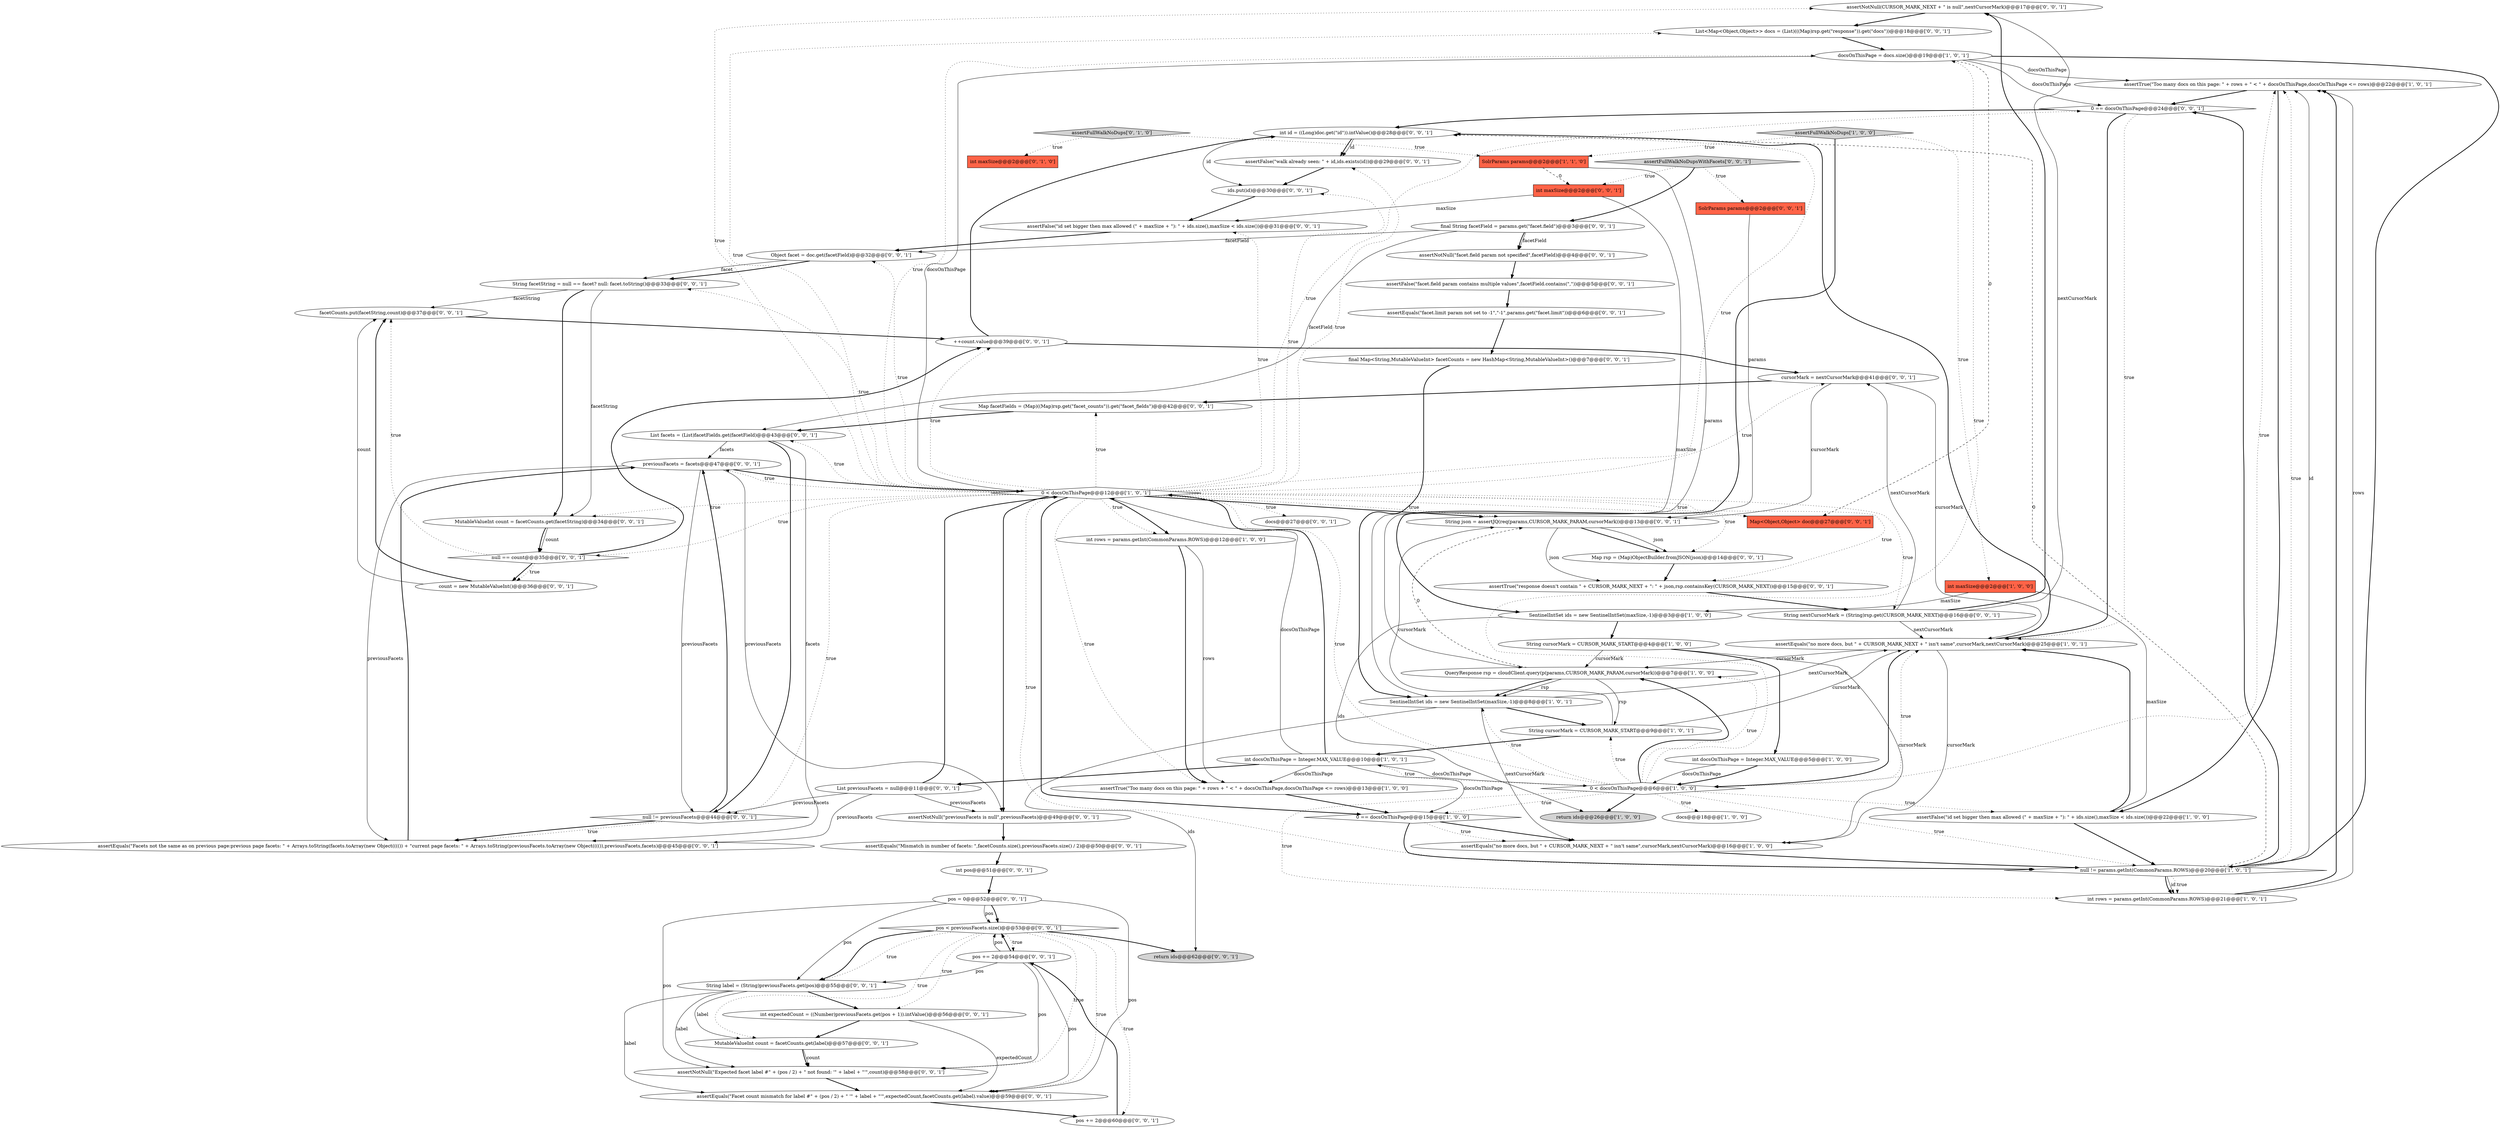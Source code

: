 digraph {
49 [style = filled, label = "assertNotNull(CURSOR_MARK_NEXT + \" is null\",nextCursorMark)@@@17@@@['0', '0', '1']", fillcolor = white, shape = ellipse image = "AAA0AAABBB3BBB"];
5 [style = filled, label = "assertTrue(\"Too many docs on this page: \" + rows + \" < \" + docsOnThisPage,docsOnThisPage <= rows)@@@22@@@['1', '0', '1']", fillcolor = white, shape = ellipse image = "AAA0AAABBB1BBB"];
17 [style = filled, label = "0 < docsOnThisPage@@@12@@@['1', '0', '1']", fillcolor = white, shape = diamond image = "AAA0AAABBB1BBB"];
51 [style = filled, label = "assertFalse(\"walk already seen: \" + id,ids.exists(id))@@@29@@@['0', '0', '1']", fillcolor = white, shape = ellipse image = "AAA0AAABBB3BBB"];
53 [style = filled, label = "int id = ((Long)doc.get(\"id\")).intValue()@@@28@@@['0', '0', '1']", fillcolor = white, shape = ellipse image = "AAA0AAABBB3BBB"];
62 [style = filled, label = "assertFalse(\"facet.field param contains multiple values\",facetField.contains(\",\"))@@@5@@@['0', '0', '1']", fillcolor = white, shape = ellipse image = "AAA0AAABBB3BBB"];
16 [style = filled, label = "int docsOnThisPage = Integer.MAX_VALUE@@@5@@@['1', '0', '0']", fillcolor = white, shape = ellipse image = "AAA0AAABBB1BBB"];
60 [style = filled, label = "return ids@@@62@@@['0', '0', '1']", fillcolor = lightgray, shape = ellipse image = "AAA0AAABBB3BBB"];
36 [style = filled, label = "count = new MutableValueInt()@@@36@@@['0', '0', '1']", fillcolor = white, shape = ellipse image = "AAA0AAABBB3BBB"];
69 [style = filled, label = "Map facetFields = (Map)((Map)rsp.get(\"facet_counts\")).get(\"facet_fields\")@@@42@@@['0', '0', '1']", fillcolor = white, shape = ellipse image = "AAA0AAABBB3BBB"];
18 [style = filled, label = "null != params.getInt(CommonParams.ROWS)@@@20@@@['1', '0', '1']", fillcolor = white, shape = diamond image = "AAA0AAABBB1BBB"];
71 [style = filled, label = "Map<Object,Object> doc@@@27@@@['0', '0', '1']", fillcolor = tomato, shape = box image = "AAA0AAABBB3BBB"];
58 [style = filled, label = "pos += 2@@@54@@@['0', '0', '1']", fillcolor = white, shape = ellipse image = "AAA0AAABBB3BBB"];
0 [style = filled, label = "SentinelIntSet ids = new SentinelIntSet(maxSize,-1)@@@8@@@['1', '0', '1']", fillcolor = white, shape = ellipse image = "AAA0AAABBB1BBB"];
10 [style = filled, label = "int docsOnThisPage = Integer.MAX_VALUE@@@10@@@['1', '0', '1']", fillcolor = white, shape = ellipse image = "AAA0AAABBB1BBB"];
14 [style = filled, label = "SolrParams params@@@2@@@['1', '1', '0']", fillcolor = tomato, shape = box image = "AAA0AAABBB1BBB"];
12 [style = filled, label = "String cursorMark = CURSOR_MARK_START@@@4@@@['1', '0', '0']", fillcolor = white, shape = ellipse image = "AAA0AAABBB1BBB"];
44 [style = filled, label = "MutableValueInt count = facetCounts.get(label)@@@57@@@['0', '0', '1']", fillcolor = white, shape = ellipse image = "AAA0AAABBB3BBB"];
37 [style = filled, label = "String json = assertJQ(req(params,CURSOR_MARK_PARAM,cursorMark))@@@13@@@['0', '0', '1']", fillcolor = white, shape = ellipse image = "AAA0AAABBB3BBB"];
65 [style = filled, label = "assertEquals(\"facet.limit param not set to -1\",\"-1\",params.get(\"facet.limit\"))@@@6@@@['0', '0', '1']", fillcolor = white, shape = ellipse image = "AAA0AAABBB3BBB"];
63 [style = filled, label = "0 == docsOnThisPage@@@24@@@['0', '0', '1']", fillcolor = white, shape = diamond image = "AAA0AAABBB3BBB"];
1 [style = filled, label = "0 < docsOnThisPage@@@6@@@['1', '0', '0']", fillcolor = white, shape = diamond image = "AAA0AAABBB1BBB"];
21 [style = filled, label = "assertEquals(\"no more docs, but \" + CURSOR_MARK_NEXT + \" isn't same\",cursorMark,nextCursorMark)@@@16@@@['1', '0', '0']", fillcolor = white, shape = ellipse image = "AAA0AAABBB1BBB"];
11 [style = filled, label = "return ids@@@26@@@['1', '0', '0']", fillcolor = lightgray, shape = ellipse image = "AAA0AAABBB1BBB"];
27 [style = filled, label = "SolrParams params@@@2@@@['0', '0', '1']", fillcolor = tomato, shape = box image = "AAA0AAABBB3BBB"];
2 [style = filled, label = "String cursorMark = CURSOR_MARK_START@@@9@@@['1', '0', '1']", fillcolor = white, shape = ellipse image = "AAA0AAABBB1BBB"];
31 [style = filled, label = "int maxSize@@@2@@@['0', '0', '1']", fillcolor = tomato, shape = box image = "AAA0AAABBB3BBB"];
34 [style = filled, label = "++count.value@@@39@@@['0', '0', '1']", fillcolor = white, shape = ellipse image = "AAA0AAABBB3BBB"];
52 [style = filled, label = "assertNotNull(\"facet.field param not specified\",facetField)@@@4@@@['0', '0', '1']", fillcolor = white, shape = ellipse image = "AAA0AAABBB3BBB"];
3 [style = filled, label = "assertFullWalkNoDups['1', '0', '0']", fillcolor = lightgray, shape = diamond image = "AAA0AAABBB1BBB"];
61 [style = filled, label = "assertEquals(\"Mismatch in number of facets: \",facetCounts.size(),previousFacets.size() / 2)@@@50@@@['0', '0', '1']", fillcolor = white, shape = ellipse image = "AAA0AAABBB3BBB"];
64 [style = filled, label = "pos < previousFacets.size()@@@53@@@['0', '0', '1']", fillcolor = white, shape = diamond image = "AAA0AAABBB3BBB"];
32 [style = filled, label = "List<Map<Object,Object>> docs = (List)(((Map)rsp.get(\"response\")).get(\"docs\"))@@@18@@@['0', '0', '1']", fillcolor = white, shape = ellipse image = "AAA0AAABBB3BBB"];
23 [style = filled, label = "docsOnThisPage = docs.size()@@@19@@@['1', '0', '1']", fillcolor = white, shape = ellipse image = "AAA0AAABBB1BBB"];
7 [style = filled, label = "assertFalse(\"id set bigger then max allowed (\" + maxSize + \"): \" + ids.size(),maxSize < ids.size())@@@22@@@['1', '0', '0']", fillcolor = white, shape = ellipse image = "AAA0AAABBB1BBB"];
24 [style = filled, label = "int maxSize@@@2@@@['0', '1', '0']", fillcolor = tomato, shape = box image = "AAA0AAABBB2BBB"];
41 [style = filled, label = "List previousFacets = null@@@11@@@['0', '0', '1']", fillcolor = white, shape = ellipse image = "AAA0AAABBB3BBB"];
68 [style = filled, label = "cursorMark = nextCursorMark@@@41@@@['0', '0', '1']", fillcolor = white, shape = ellipse image = "AAA0AAABBB3BBB"];
8 [style = filled, label = "docs@@@18@@@['1', '0', '0']", fillcolor = white, shape = ellipse image = "AAA0AAABBB1BBB"];
29 [style = filled, label = "Object facet = doc.get(facetField)@@@32@@@['0', '0', '1']", fillcolor = white, shape = ellipse image = "AAA0AAABBB3BBB"];
35 [style = filled, label = "assertTrue(\"response doesn't contain \" + CURSOR_MARK_NEXT + \": \" + json,rsp.containsKey(CURSOR_MARK_NEXT))@@@15@@@['0', '0', '1']", fillcolor = white, shape = ellipse image = "AAA0AAABBB3BBB"];
55 [style = filled, label = "facetCounts.put(facetString,count)@@@37@@@['0', '0', '1']", fillcolor = white, shape = ellipse image = "AAA0AAABBB3BBB"];
70 [style = filled, label = "docs@@@27@@@['0', '0', '1']", fillcolor = white, shape = ellipse image = "AAA0AAABBB3BBB"];
25 [style = filled, label = "assertFullWalkNoDups['0', '1', '0']", fillcolor = lightgray, shape = diamond image = "AAA0AAABBB2BBB"];
15 [style = filled, label = "QueryResponse rsp = cloudClient.query(p(params,CURSOR_MARK_PARAM,cursorMark))@@@7@@@['1', '0', '0']", fillcolor = white, shape = ellipse image = "AAA0AAABBB1BBB"];
30 [style = filled, label = "previousFacets = facets@@@47@@@['0', '0', '1']", fillcolor = white, shape = ellipse image = "AAA0AAABBB3BBB"];
73 [style = filled, label = "assertFalse(\"id set bigger then max allowed (\" + maxSize + \"): \" + ids.size(),maxSize < ids.size())@@@31@@@['0', '0', '1']", fillcolor = white, shape = ellipse image = "AAA0AAABBB3BBB"];
26 [style = filled, label = "List facets = (List)facetFields.get(facetField)@@@43@@@['0', '0', '1']", fillcolor = white, shape = ellipse image = "AAA0AAABBB3BBB"];
67 [style = filled, label = "Map rsp = (Map)ObjectBuilder.fromJSON(json)@@@14@@@['0', '0', '1']", fillcolor = white, shape = ellipse image = "AAA0AAABBB3BBB"];
59 [style = filled, label = "assertEquals(\"Facet count mismatch for label #\" + (pos / 2) + \" '\" + label + \"'\",expectedCount,facetCounts.get(label).value)@@@59@@@['0', '0', '1']", fillcolor = white, shape = ellipse image = "AAA0AAABBB3BBB"];
47 [style = filled, label = "String nextCursorMark = (String)rsp.get(CURSOR_MARK_NEXT)@@@16@@@['0', '0', '1']", fillcolor = white, shape = ellipse image = "AAA0AAABBB3BBB"];
28 [style = filled, label = "final String facetField = params.get(\"facet.field\")@@@3@@@['0', '0', '1']", fillcolor = white, shape = ellipse image = "AAA0AAABBB3BBB"];
46 [style = filled, label = "int expectedCount = ((Number)previousFacets.get(pos + 1)).intValue()@@@56@@@['0', '0', '1']", fillcolor = white, shape = ellipse image = "AAA0AAABBB3BBB"];
54 [style = filled, label = "null == count@@@35@@@['0', '0', '1']", fillcolor = white, shape = diamond image = "AAA0AAABBB3BBB"];
20 [style = filled, label = "SentinelIntSet ids = new SentinelIntSet(maxSize,-1)@@@3@@@['1', '0', '0']", fillcolor = white, shape = ellipse image = "AAA0AAABBB1BBB"];
66 [style = filled, label = "assertNotNull(\"Expected facet label #\" + (pos / 2) + \" not found: '\" + label + \"'\",count)@@@58@@@['0', '0', '1']", fillcolor = white, shape = ellipse image = "AAA0AAABBB3BBB"];
42 [style = filled, label = "ids.put(id)@@@30@@@['0', '0', '1']", fillcolor = white, shape = ellipse image = "AAA0AAABBB3BBB"];
13 [style = filled, label = "int rows = params.getInt(CommonParams.ROWS)@@@12@@@['1', '0', '0']", fillcolor = white, shape = ellipse image = "AAA0AAABBB1BBB"];
45 [style = filled, label = "assertFullWalkNoDupsWithFacets['0', '0', '1']", fillcolor = lightgray, shape = diamond image = "AAA0AAABBB3BBB"];
72 [style = filled, label = "assertEquals(\"Facets not the same as on previous page:previous page facets: \" + Arrays.toString(facets.toArray(new Object(((()) + \"current page facets: \" + Arrays.toString(previousFacets.toArray(new Object(((()),previousFacets,facets)@@@45@@@['0', '0', '1']", fillcolor = white, shape = ellipse image = "AAA0AAABBB3BBB"];
56 [style = filled, label = "MutableValueInt count = facetCounts.get(facetString)@@@34@@@['0', '0', '1']", fillcolor = white, shape = ellipse image = "AAA0AAABBB3BBB"];
50 [style = filled, label = "pos += 2@@@60@@@['0', '0', '1']", fillcolor = white, shape = ellipse image = "AAA0AAABBB3BBB"];
19 [style = filled, label = "assertEquals(\"no more docs, but \" + CURSOR_MARK_NEXT + \" isn't same\",cursorMark,nextCursorMark)@@@25@@@['1', '0', '1']", fillcolor = white, shape = ellipse image = "AAA0AAABBB1BBB"];
43 [style = filled, label = "String label = (String)previousFacets.get(pos)@@@55@@@['0', '0', '1']", fillcolor = white, shape = ellipse image = "AAA0AAABBB3BBB"];
57 [style = filled, label = "int pos@@@51@@@['0', '0', '1']", fillcolor = white, shape = ellipse image = "AAA0AAABBB3BBB"];
39 [style = filled, label = "String facetString = null == facet? null: facet.toString()@@@33@@@['0', '0', '1']", fillcolor = white, shape = ellipse image = "AAA0AAABBB3BBB"];
33 [style = filled, label = "null != previousFacets@@@44@@@['0', '0', '1']", fillcolor = white, shape = diamond image = "AAA0AAABBB3BBB"];
48 [style = filled, label = "final Map<String,MutableValueInt> facetCounts = new HashMap<String,MutableValueInt>()@@@7@@@['0', '0', '1']", fillcolor = white, shape = ellipse image = "AAA0AAABBB3BBB"];
4 [style = filled, label = "0 == docsOnThisPage@@@15@@@['1', '0', '0']", fillcolor = white, shape = diamond image = "AAA0AAABBB1BBB"];
9 [style = filled, label = "int rows = params.getInt(CommonParams.ROWS)@@@21@@@['1', '0', '1']", fillcolor = white, shape = ellipse image = "AAA0AAABBB1BBB"];
22 [style = filled, label = "assertTrue(\"Too many docs on this page: \" + rows + \" < \" + docsOnThisPage,docsOnThisPage <= rows)@@@13@@@['1', '0', '0']", fillcolor = white, shape = ellipse image = "AAA0AAABBB1BBB"];
40 [style = filled, label = "assertNotNull(\"previousFacets is null\",previousFacets)@@@49@@@['0', '0', '1']", fillcolor = white, shape = ellipse image = "AAA0AAABBB3BBB"];
6 [style = filled, label = "int maxSize@@@2@@@['1', '0', '0']", fillcolor = tomato, shape = box image = "AAA0AAABBB1BBB"];
38 [style = filled, label = "pos = 0@@@52@@@['0', '0', '1']", fillcolor = white, shape = ellipse image = "AAA0AAABBB3BBB"];
32->23 [style = bold, label=""];
17->34 [style = dotted, label="true"];
6->20 [style = solid, label="maxSize"];
72->30 [style = bold, label=""];
18->9 [style = solid, label="id"];
1->0 [style = dotted, label="true"];
17->71 [style = dotted, label="true"];
49->32 [style = bold, label=""];
46->44 [style = bold, label=""];
4->21 [style = dotted, label="true"];
17->35 [style = dotted, label="true"];
43->46 [style = bold, label=""];
68->19 [style = solid, label="cursorMark"];
30->40 [style = solid, label="previousFacets"];
2->10 [style = bold, label=""];
37->67 [style = bold, label=""];
45->27 [style = dotted, label="true"];
64->60 [style = bold, label=""];
61->57 [style = bold, label=""];
30->72 [style = solid, label="previousFacets"];
1->11 [style = bold, label=""];
12->16 [style = bold, label=""];
46->59 [style = solid, label="expectedCount"];
44->66 [style = bold, label=""];
17->4 [style = bold, label=""];
17->47 [style = dotted, label="true"];
15->0 [style = bold, label=""];
16->1 [style = bold, label=""];
2->19 [style = solid, label="cursorMark"];
14->15 [style = solid, label="params"];
1->5 [style = dotted, label="true"];
38->66 [style = solid, label="pos"];
21->18 [style = bold, label=""];
17->13 [style = bold, label=""];
73->29 [style = bold, label=""];
57->38 [style = bold, label=""];
3->6 [style = dotted, label="true"];
33->72 [style = bold, label=""];
17->39 [style = dotted, label="true"];
64->50 [style = dotted, label="true"];
68->37 [style = solid, label="cursorMark"];
23->5 [style = solid, label="docsOnThisPage"];
65->48 [style = bold, label=""];
7->19 [style = bold, label=""];
28->52 [style = solid, label="facetField"];
4->21 [style = bold, label=""];
12->15 [style = solid, label="cursorMark"];
64->43 [style = bold, label=""];
62->65 [style = bold, label=""];
17->18 [style = dotted, label="true"];
17->42 [style = dotted, label="true"];
15->2 [style = solid, label="rsp"];
2->37 [style = solid, label="cursorMark"];
43->59 [style = solid, label="label"];
66->59 [style = bold, label=""];
58->43 [style = solid, label="pos"];
10->17 [style = bold, label=""];
1->9 [style = dotted, label="true"];
23->63 [style = solid, label="docsOnThisPage"];
1->15 [style = dotted, label="true"];
37->67 [style = solid, label="json"];
19->21 [style = solid, label="cursorMark"];
1->7 [style = dotted, label="true"];
51->42 [style = bold, label=""];
17->13 [style = dotted, label="true"];
27->37 [style = solid, label="params"];
18->5 [style = solid, label="id"];
29->39 [style = solid, label="facet"];
34->53 [style = bold, label=""];
54->36 [style = bold, label=""];
17->63 [style = dotted, label="true"];
1->23 [style = dotted, label="true"];
19->15 [style = solid, label="cursorMark"];
53->51 [style = bold, label=""];
45->28 [style = bold, label=""];
17->70 [style = dotted, label="true"];
63->53 [style = bold, label=""];
41->72 [style = solid, label="previousFacets"];
25->14 [style = dotted, label="true"];
10->1 [style = solid, label="docsOnThisPage"];
40->61 [style = bold, label=""];
37->35 [style = solid, label="json"];
58->59 [style = solid, label="pos"];
54->36 [style = dotted, label="true"];
44->66 [style = solid, label="count"];
1->15 [style = bold, label=""];
28->29 [style = solid, label="facetField"];
28->26 [style = solid, label="facetField"];
58->64 [style = solid, label="pos"];
23->18 [style = bold, label=""];
1->2 [style = dotted, label="true"];
1->19 [style = dotted, label="true"];
38->43 [style = solid, label="pos"];
17->33 [style = dotted, label="true"];
17->30 [style = dotted, label="true"];
17->22 [style = dotted, label="true"];
23->17 [style = solid, label="docsOnThisPage"];
23->71 [style = dashed, label="0"];
30->33 [style = solid, label="previousFacets"];
30->17 [style = bold, label=""];
35->47 [style = bold, label=""];
18->9 [style = dotted, label="true"];
1->4 [style = dotted, label="true"];
20->12 [style = bold, label=""];
17->29 [style = dotted, label="true"];
5->7 [style = bold, label=""];
47->68 [style = solid, label="nextCursorMark"];
64->46 [style = dotted, label="true"];
26->72 [style = solid, label="facets"];
47->19 [style = solid, label="nextCursorMark"];
48->0 [style = bold, label=""];
41->40 [style = solid, label="previousFacets"];
68->69 [style = bold, label=""];
52->62 [style = bold, label=""];
47->49 [style = bold, label=""];
17->67 [style = dotted, label="true"];
7->18 [style = bold, label=""];
64->43 [style = dotted, label="true"];
10->22 [style = solid, label="docsOnThisPage"];
28->52 [style = bold, label=""];
20->11 [style = solid, label="ids"];
26->33 [style = bold, label=""];
42->73 [style = bold, label=""];
10->17 [style = solid, label="docsOnThisPage"];
39->56 [style = bold, label=""];
19->53 [style = bold, label=""];
17->69 [style = dotted, label="true"];
63->19 [style = bold, label=""];
38->59 [style = solid, label="pos"];
18->53 [style = dashed, label="0"];
18->9 [style = bold, label=""];
17->37 [style = bold, label=""];
56->54 [style = solid, label="count"];
17->51 [style = dotted, label="true"];
50->58 [style = bold, label=""];
31->0 [style = solid, label="maxSize"];
5->63 [style = bold, label=""];
0->60 [style = solid, label="ids"];
39->56 [style = solid, label="facetString"];
39->55 [style = solid, label="facetString"];
13->22 [style = solid, label="rows"];
34->68 [style = bold, label=""];
17->54 [style = dotted, label="true"];
64->59 [style = dotted, label="true"];
31->73 [style = solid, label="maxSize"];
58->66 [style = solid, label="pos"];
17->26 [style = dotted, label="true"];
9->5 [style = bold, label=""];
41->17 [style = bold, label=""];
1->10 [style = dotted, label="true"];
54->55 [style = dotted, label="true"];
0->21 [style = solid, label="nextCursorMark"];
4->18 [style = bold, label=""];
67->35 [style = bold, label=""];
1->18 [style = dotted, label="true"];
47->49 [style = solid, label="nextCursorMark"];
6->7 [style = solid, label="maxSize"];
0->19 [style = solid, label="nextCursorMark"];
17->37 [style = dotted, label="true"];
58->64 [style = bold, label=""];
1->8 [style = dotted, label="true"];
64->66 [style = dotted, label="true"];
53->51 [style = solid, label="id"];
36->55 [style = solid, label="count"];
19->1 [style = bold, label=""];
17->49 [style = dotted, label="true"];
18->5 [style = dotted, label="true"];
41->33 [style = solid, label="previousFacets"];
36->55 [style = bold, label=""];
59->50 [style = bold, label=""];
13->22 [style = bold, label=""];
17->23 [style = dotted, label="true"];
18->63 [style = bold, label=""];
3->14 [style = dotted, label="true"];
1->17 [style = dotted, label="true"];
17->56 [style = dotted, label="true"];
17->32 [style = dotted, label="true"];
12->21 [style = solid, label="cursorMark"];
45->31 [style = dotted, label="true"];
56->54 [style = bold, label=""];
3->20 [style = bold, label=""];
64->44 [style = dotted, label="true"];
64->58 [style = dotted, label="true"];
14->31 [style = dashed, label="0"];
33->30 [style = bold, label=""];
63->19 [style = dotted, label="true"];
15->37 [style = dashed, label="0"];
38->64 [style = bold, label=""];
33->72 [style = dotted, label="true"];
17->53 [style = dotted, label="true"];
29->39 [style = bold, label=""];
69->26 [style = bold, label=""];
43->66 [style = solid, label="label"];
25->24 [style = dotted, label="true"];
22->4 [style = bold, label=""];
26->30 [style = solid, label="facets"];
15->0 [style = solid, label="rsp"];
10->4 [style = solid, label="docsOnThisPage"];
17->73 [style = dotted, label="true"];
0->2 [style = bold, label=""];
17->68 [style = dotted, label="true"];
16->1 [style = solid, label="docsOnThisPage"];
38->64 [style = solid, label="pos"];
9->5 [style = solid, label="rows"];
53->42 [style = solid, label="id"];
17->40 [style = bold, label=""];
55->34 [style = bold, label=""];
10->41 [style = bold, label=""];
43->44 [style = solid, label="label"];
54->34 [style = bold, label=""];
}

